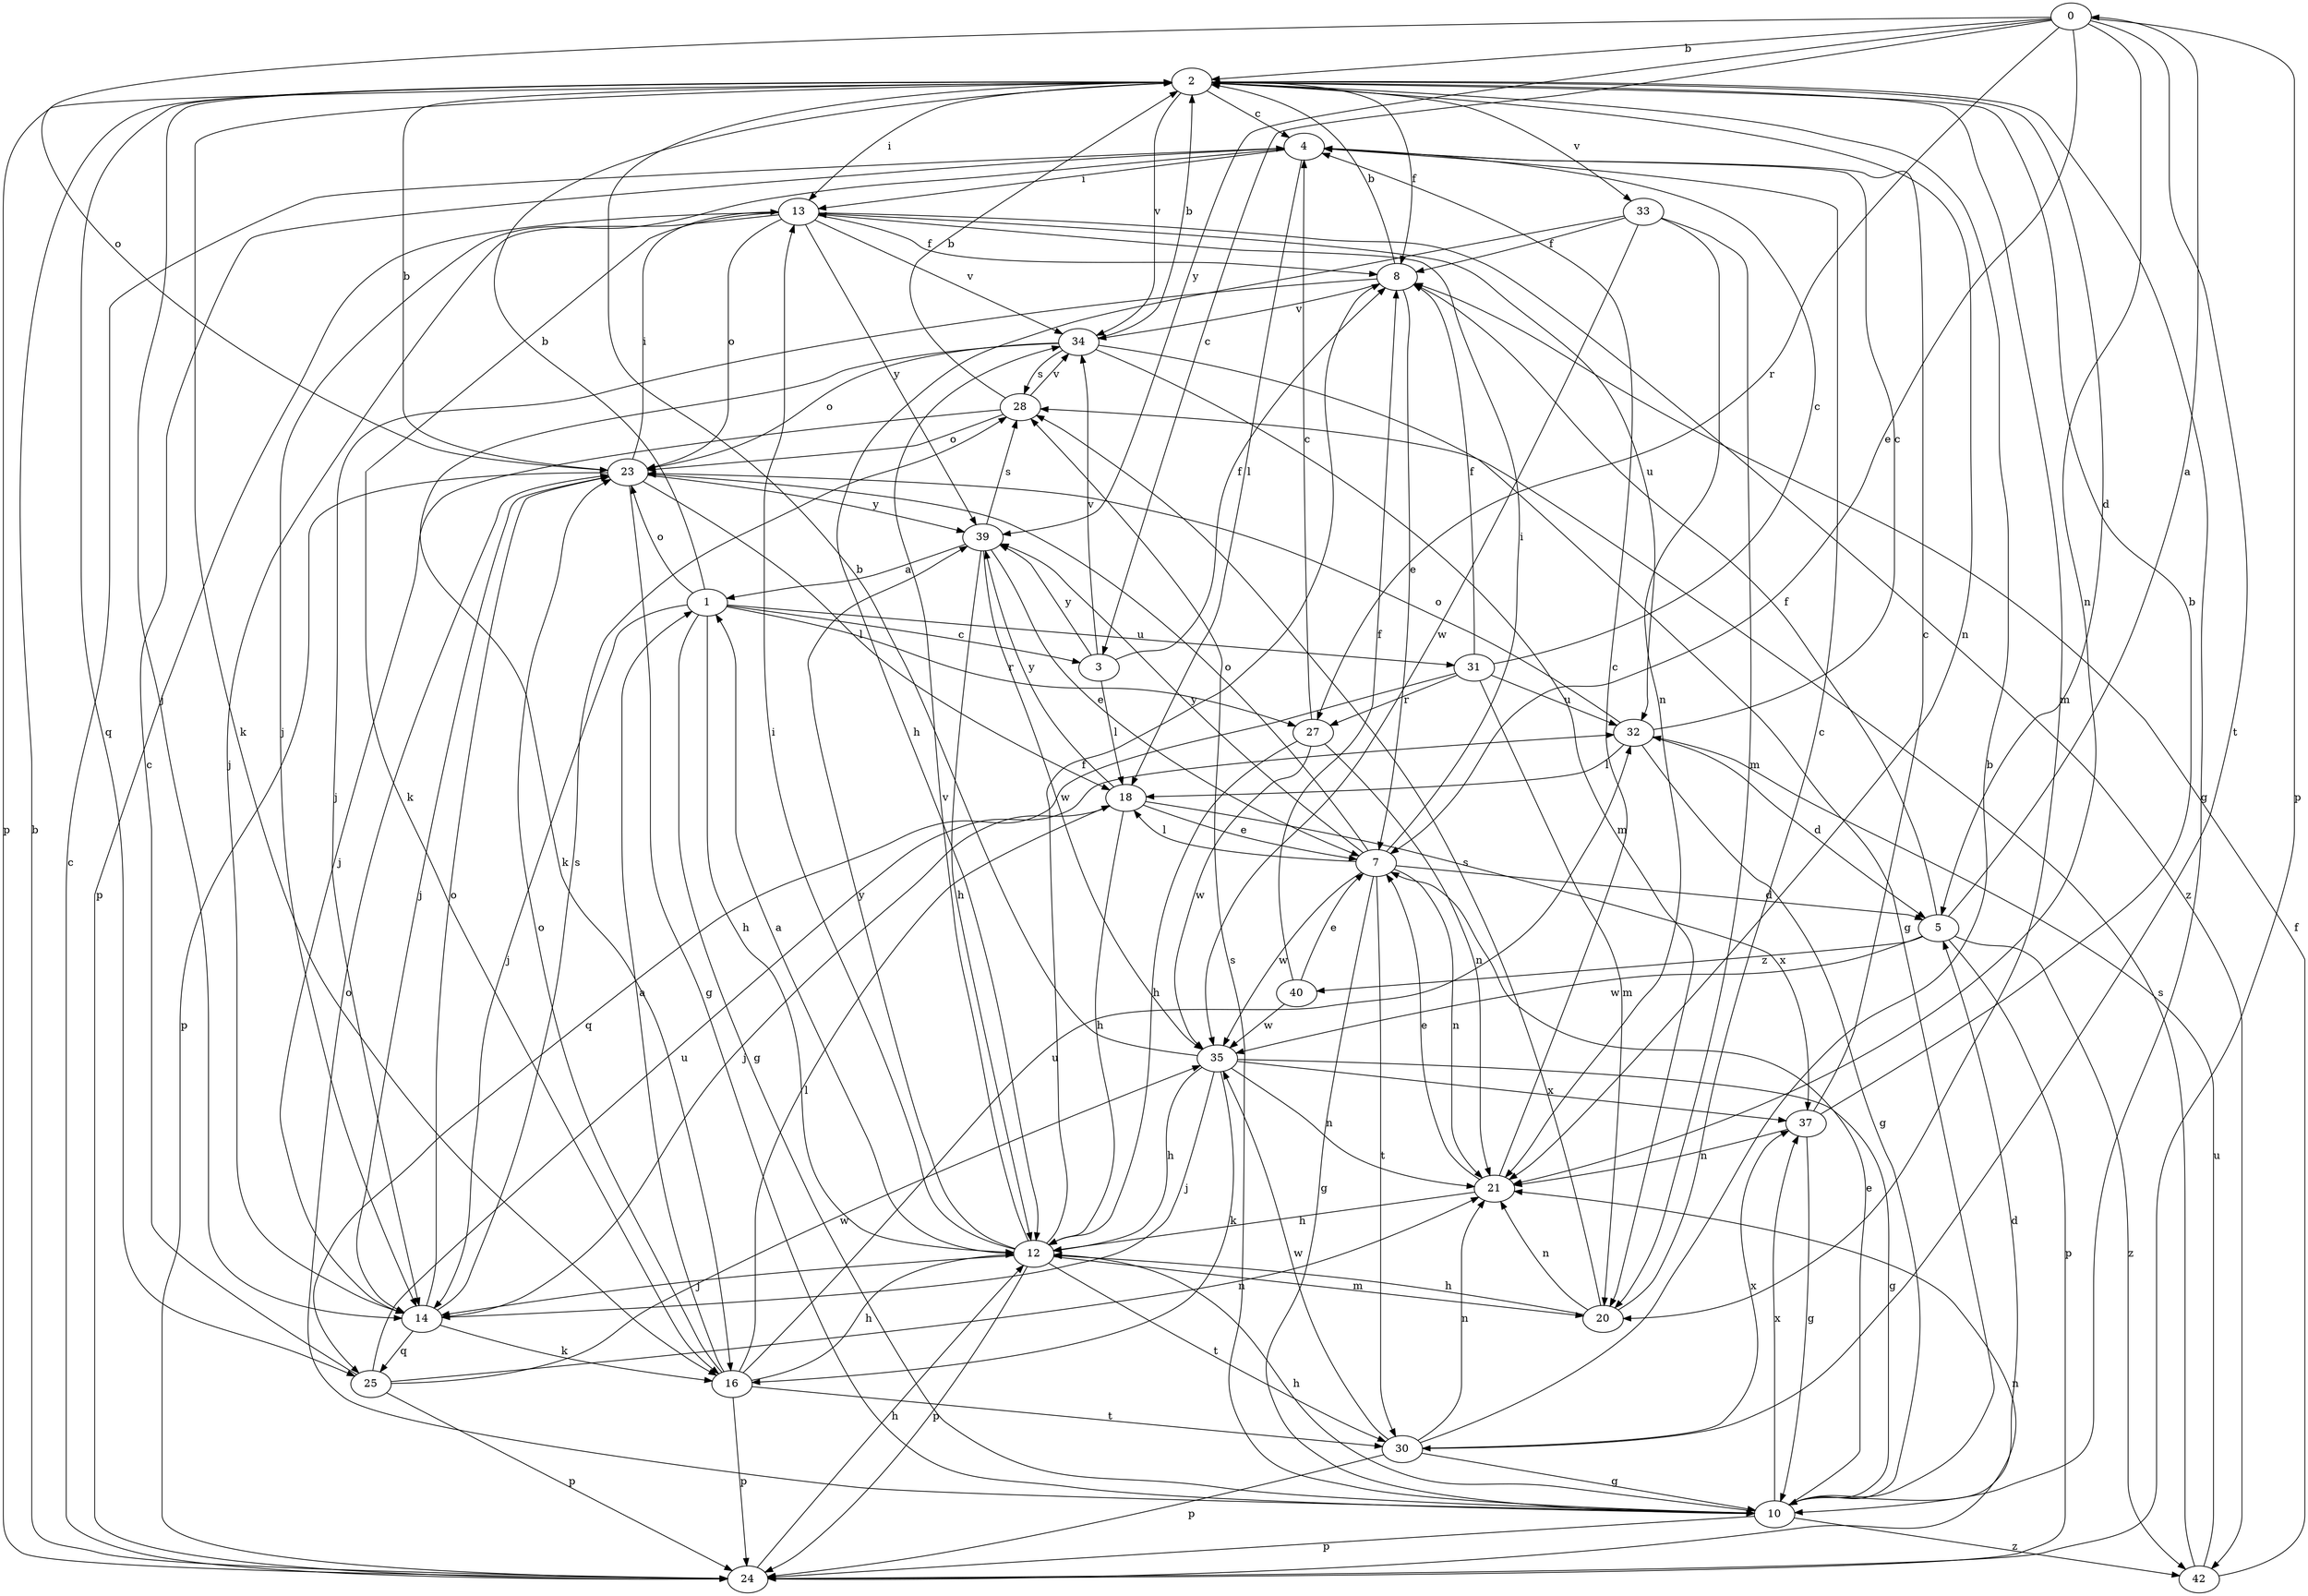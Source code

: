 strict digraph  {
0;
1;
2;
3;
4;
5;
7;
8;
10;
12;
13;
14;
16;
18;
20;
21;
23;
24;
25;
27;
28;
30;
31;
32;
33;
34;
35;
37;
39;
40;
42;
0 -> 2  [label=b];
0 -> 3  [label=c];
0 -> 7  [label=e];
0 -> 21  [label=n];
0 -> 23  [label=o];
0 -> 24  [label=p];
0 -> 27  [label=r];
0 -> 30  [label=t];
0 -> 39  [label=y];
1 -> 2  [label=b];
1 -> 3  [label=c];
1 -> 10  [label=g];
1 -> 12  [label=h];
1 -> 14  [label=j];
1 -> 23  [label=o];
1 -> 27  [label=r];
1 -> 31  [label=u];
2 -> 4  [label=c];
2 -> 5  [label=d];
2 -> 8  [label=f];
2 -> 10  [label=g];
2 -> 13  [label=i];
2 -> 14  [label=j];
2 -> 16  [label=k];
2 -> 20  [label=m];
2 -> 21  [label=n];
2 -> 24  [label=p];
2 -> 25  [label=q];
2 -> 33  [label=v];
2 -> 34  [label=v];
3 -> 8  [label=f];
3 -> 18  [label=l];
3 -> 34  [label=v];
3 -> 39  [label=y];
4 -> 13  [label=i];
4 -> 14  [label=j];
4 -> 18  [label=l];
5 -> 0  [label=a];
5 -> 8  [label=f];
5 -> 24  [label=p];
5 -> 35  [label=w];
5 -> 40  [label=z];
5 -> 42  [label=z];
7 -> 5  [label=d];
7 -> 10  [label=g];
7 -> 13  [label=i];
7 -> 18  [label=l];
7 -> 21  [label=n];
7 -> 23  [label=o];
7 -> 30  [label=t];
7 -> 35  [label=w];
7 -> 39  [label=y];
8 -> 2  [label=b];
8 -> 7  [label=e];
8 -> 14  [label=j];
8 -> 34  [label=v];
10 -> 5  [label=d];
10 -> 7  [label=e];
10 -> 12  [label=h];
10 -> 23  [label=o];
10 -> 24  [label=p];
10 -> 28  [label=s];
10 -> 37  [label=x];
10 -> 42  [label=z];
12 -> 1  [label=a];
12 -> 8  [label=f];
12 -> 13  [label=i];
12 -> 14  [label=j];
12 -> 20  [label=m];
12 -> 24  [label=p];
12 -> 30  [label=t];
12 -> 34  [label=v];
12 -> 39  [label=y];
13 -> 8  [label=f];
13 -> 14  [label=j];
13 -> 16  [label=k];
13 -> 23  [label=o];
13 -> 24  [label=p];
13 -> 32  [label=u];
13 -> 34  [label=v];
13 -> 39  [label=y];
13 -> 42  [label=z];
14 -> 16  [label=k];
14 -> 23  [label=o];
14 -> 25  [label=q];
14 -> 28  [label=s];
16 -> 1  [label=a];
16 -> 12  [label=h];
16 -> 18  [label=l];
16 -> 23  [label=o];
16 -> 24  [label=p];
16 -> 30  [label=t];
16 -> 32  [label=u];
18 -> 7  [label=e];
18 -> 12  [label=h];
18 -> 14  [label=j];
18 -> 37  [label=x];
18 -> 39  [label=y];
20 -> 4  [label=c];
20 -> 12  [label=h];
20 -> 21  [label=n];
20 -> 28  [label=s];
21 -> 4  [label=c];
21 -> 7  [label=e];
21 -> 12  [label=h];
23 -> 2  [label=b];
23 -> 10  [label=g];
23 -> 13  [label=i];
23 -> 14  [label=j];
23 -> 18  [label=l];
23 -> 24  [label=p];
23 -> 39  [label=y];
24 -> 2  [label=b];
24 -> 4  [label=c];
24 -> 12  [label=h];
24 -> 21  [label=n];
25 -> 4  [label=c];
25 -> 21  [label=n];
25 -> 24  [label=p];
25 -> 32  [label=u];
25 -> 35  [label=w];
27 -> 4  [label=c];
27 -> 12  [label=h];
27 -> 21  [label=n];
27 -> 35  [label=w];
28 -> 2  [label=b];
28 -> 14  [label=j];
28 -> 23  [label=o];
28 -> 34  [label=v];
30 -> 2  [label=b];
30 -> 10  [label=g];
30 -> 21  [label=n];
30 -> 24  [label=p];
30 -> 35  [label=w];
30 -> 37  [label=x];
31 -> 4  [label=c];
31 -> 8  [label=f];
31 -> 20  [label=m];
31 -> 25  [label=q];
31 -> 27  [label=r];
31 -> 32  [label=u];
32 -> 4  [label=c];
32 -> 5  [label=d];
32 -> 10  [label=g];
32 -> 18  [label=l];
32 -> 23  [label=o];
33 -> 8  [label=f];
33 -> 12  [label=h];
33 -> 20  [label=m];
33 -> 21  [label=n];
33 -> 35  [label=w];
34 -> 2  [label=b];
34 -> 10  [label=g];
34 -> 16  [label=k];
34 -> 20  [label=m];
34 -> 23  [label=o];
34 -> 28  [label=s];
35 -> 2  [label=b];
35 -> 10  [label=g];
35 -> 12  [label=h];
35 -> 14  [label=j];
35 -> 16  [label=k];
35 -> 21  [label=n];
35 -> 37  [label=x];
37 -> 2  [label=b];
37 -> 4  [label=c];
37 -> 10  [label=g];
37 -> 21  [label=n];
39 -> 1  [label=a];
39 -> 7  [label=e];
39 -> 12  [label=h];
39 -> 28  [label=s];
39 -> 35  [label=w];
40 -> 7  [label=e];
40 -> 8  [label=f];
40 -> 35  [label=w];
42 -> 8  [label=f];
42 -> 28  [label=s];
42 -> 32  [label=u];
}
